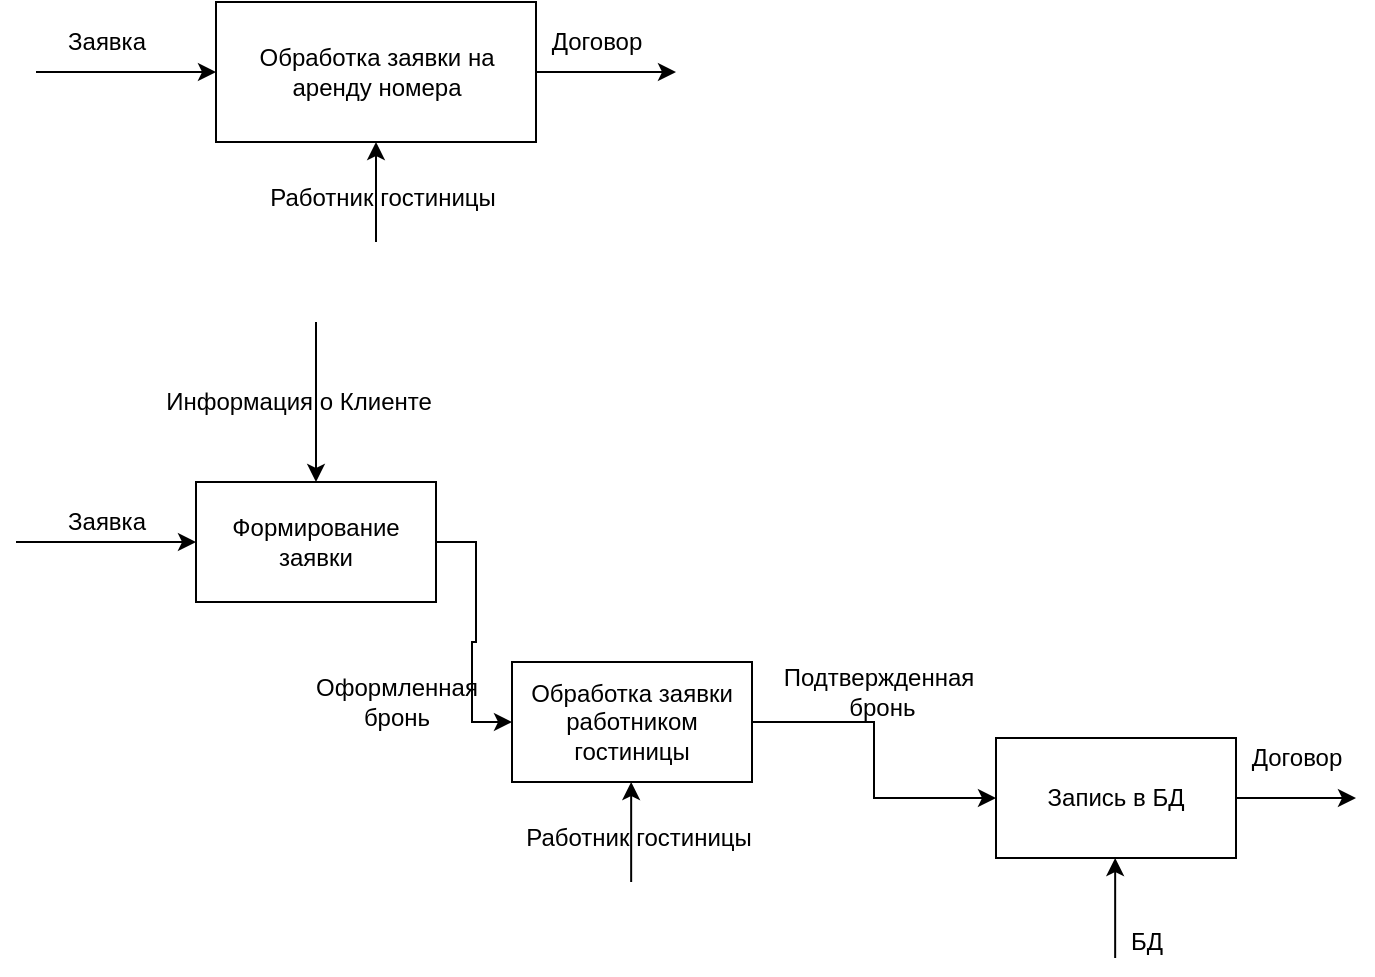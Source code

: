 <mxfile version="17.4.5" type="device"><diagram id="ntTL7lp1dyfjvT-Ewe8P" name="Page-1"><mxGraphModel dx="1185" dy="643" grid="1" gridSize="10" guides="1" tooltips="1" connect="1" arrows="1" fold="1" page="1" pageScale="1" pageWidth="827" pageHeight="1169" math="0" shadow="0"><root><mxCell id="0"/><mxCell id="1" parent="0"/><mxCell id="ncJrzx9rf1GdpDvX1JZl-7" style="edgeStyle=orthogonalEdgeStyle;rounded=0;orthogonalLoop=1;jettySize=auto;html=1;" edge="1" parent="1" source="ncJrzx9rf1GdpDvX1JZl-3"><mxGeometry relative="1" as="geometry"><mxPoint x="460" y="175.0" as="targetPoint"/></mxGeometry></mxCell><mxCell id="ncJrzx9rf1GdpDvX1JZl-3" value="Обработка заявки на &lt;br&gt;аренду номера" style="html=1;strokeColor=#000000;" vertex="1" parent="1"><mxGeometry x="230" y="140" width="160" height="70" as="geometry"/></mxCell><mxCell id="ncJrzx9rf1GdpDvX1JZl-5" value="" style="endArrow=classic;html=1;rounded=0;entryX=0;entryY=0.5;entryDx=0;entryDy=0;" edge="1" parent="1" target="ncJrzx9rf1GdpDvX1JZl-3"><mxGeometry width="50" height="50" relative="1" as="geometry"><mxPoint x="140" y="175" as="sourcePoint"/><mxPoint x="150" y="160" as="targetPoint"/></mxGeometry></mxCell><mxCell id="ncJrzx9rf1GdpDvX1JZl-6" value="Заявка" style="text;html=1;align=center;verticalAlign=middle;resizable=0;points=[];autosize=1;strokeColor=none;fillColor=none;" vertex="1" parent="1"><mxGeometry x="150" y="150" width="50" height="20" as="geometry"/></mxCell><mxCell id="ncJrzx9rf1GdpDvX1JZl-8" value="Договор" style="text;html=1;align=center;verticalAlign=middle;resizable=0;points=[];autosize=1;strokeColor=none;fillColor=none;" vertex="1" parent="1"><mxGeometry x="390" y="150" width="60" height="20" as="geometry"/></mxCell><mxCell id="ncJrzx9rf1GdpDvX1JZl-9" value="" style="endArrow=classic;html=1;rounded=0;entryX=0.5;entryY=1;entryDx=0;entryDy=0;" edge="1" parent="1" target="ncJrzx9rf1GdpDvX1JZl-3"><mxGeometry width="50" height="50" relative="1" as="geometry"><mxPoint x="310" y="260" as="sourcePoint"/><mxPoint x="340" y="240" as="targetPoint"/></mxGeometry></mxCell><mxCell id="ncJrzx9rf1GdpDvX1JZl-10" value="Работник гостиницы" style="text;html=1;align=center;verticalAlign=middle;resizable=0;points=[];autosize=1;strokeColor=none;fillColor=none;" vertex="1" parent="1"><mxGeometry x="248" y="228" width="130" height="20" as="geometry"/></mxCell><mxCell id="ncJrzx9rf1GdpDvX1JZl-17" style="edgeStyle=orthogonalEdgeStyle;rounded=0;orthogonalLoop=1;jettySize=auto;html=1;entryX=0;entryY=0.5;entryDx=0;entryDy=0;" edge="1" parent="1" source="ncJrzx9rf1GdpDvX1JZl-11" target="ncJrzx9rf1GdpDvX1JZl-16"><mxGeometry relative="1" as="geometry"/></mxCell><mxCell id="ncJrzx9rf1GdpDvX1JZl-11" value="Формирование&lt;br&gt;заявки" style="rounded=0;whiteSpace=wrap;html=1;strokeColor=#000000;" vertex="1" parent="1"><mxGeometry x="220" y="380" width="120" height="60" as="geometry"/></mxCell><mxCell id="ncJrzx9rf1GdpDvX1JZl-12" value="Заявка" style="text;html=1;align=center;verticalAlign=middle;resizable=0;points=[];autosize=1;strokeColor=none;fillColor=none;" vertex="1" parent="1"><mxGeometry x="150" y="390" width="50" height="20" as="geometry"/></mxCell><mxCell id="ncJrzx9rf1GdpDvX1JZl-13" value="" style="endArrow=classic;html=1;rounded=0;entryX=0;entryY=0.5;entryDx=0;entryDy=0;" edge="1" parent="1"><mxGeometry width="50" height="50" relative="1" as="geometry"><mxPoint x="130" y="410" as="sourcePoint"/><mxPoint x="220" y="410" as="targetPoint"/></mxGeometry></mxCell><mxCell id="ncJrzx9rf1GdpDvX1JZl-14" value="Информация о Клиенте" style="text;html=1;align=center;verticalAlign=middle;resizable=0;points=[];autosize=1;strokeColor=none;fillColor=none;" vertex="1" parent="1"><mxGeometry x="196" y="330" width="150" height="20" as="geometry"/></mxCell><mxCell id="ncJrzx9rf1GdpDvX1JZl-15" value="" style="endArrow=classic;html=1;rounded=0;entryX=0.5;entryY=0;entryDx=0;entryDy=0;" edge="1" parent="1" target="ncJrzx9rf1GdpDvX1JZl-11"><mxGeometry width="50" height="50" relative="1" as="geometry"><mxPoint x="280" y="300" as="sourcePoint"/><mxPoint x="410" y="310" as="targetPoint"/></mxGeometry></mxCell><mxCell id="ncJrzx9rf1GdpDvX1JZl-22" style="edgeStyle=orthogonalEdgeStyle;rounded=0;orthogonalLoop=1;jettySize=auto;html=1;entryX=0;entryY=0.5;entryDx=0;entryDy=0;" edge="1" parent="1" source="ncJrzx9rf1GdpDvX1JZl-16" target="ncJrzx9rf1GdpDvX1JZl-21"><mxGeometry relative="1" as="geometry"/></mxCell><mxCell id="ncJrzx9rf1GdpDvX1JZl-16" value="Обработка заявки&lt;br&gt;работником гостиницы" style="rounded=0;whiteSpace=wrap;html=1;strokeColor=#000000;" vertex="1" parent="1"><mxGeometry x="378" y="470" width="120" height="60" as="geometry"/></mxCell><mxCell id="ncJrzx9rf1GdpDvX1JZl-18" value="Оформленная &lt;br&gt;бронь" style="text;html=1;align=center;verticalAlign=middle;resizable=0;points=[];autosize=1;strokeColor=none;fillColor=none;" vertex="1" parent="1"><mxGeometry x="270" y="475" width="100" height="30" as="geometry"/></mxCell><mxCell id="ncJrzx9rf1GdpDvX1JZl-19" value="Работник гостиницы" style="text;html=1;align=center;verticalAlign=middle;resizable=0;points=[];autosize=1;strokeColor=none;fillColor=none;" vertex="1" parent="1"><mxGeometry x="376" y="548" width="130" height="20" as="geometry"/></mxCell><mxCell id="ncJrzx9rf1GdpDvX1JZl-20" value="" style="endArrow=classic;html=1;rounded=0;entryX=0.5;entryY=1;entryDx=0;entryDy=0;" edge="1" parent="1"><mxGeometry width="50" height="50" relative="1" as="geometry"><mxPoint x="437.58" y="580" as="sourcePoint"/><mxPoint x="437.58" y="530" as="targetPoint"/></mxGeometry></mxCell><mxCell id="ncJrzx9rf1GdpDvX1JZl-21" value="Запись в БД" style="rounded=0;whiteSpace=wrap;html=1;strokeColor=#000000;" vertex="1" parent="1"><mxGeometry x="620" y="508" width="120" height="60" as="geometry"/></mxCell><mxCell id="ncJrzx9rf1GdpDvX1JZl-23" value="Подтвержденная&lt;br&gt;&amp;nbsp;бронь" style="text;html=1;align=center;verticalAlign=middle;resizable=0;points=[];autosize=1;strokeColor=none;fillColor=none;" vertex="1" parent="1"><mxGeometry x="506" y="470" width="110" height="30" as="geometry"/></mxCell><mxCell id="ncJrzx9rf1GdpDvX1JZl-24" value="" style="endArrow=classic;html=1;rounded=0;entryX=0.5;entryY=1;entryDx=0;entryDy=0;" edge="1" parent="1"><mxGeometry width="50" height="50" relative="1" as="geometry"><mxPoint x="679.58" y="618" as="sourcePoint"/><mxPoint x="679.58" y="568" as="targetPoint"/></mxGeometry></mxCell><mxCell id="ncJrzx9rf1GdpDvX1JZl-25" value="БД" style="text;html=1;align=center;verticalAlign=middle;resizable=0;points=[];autosize=1;strokeColor=none;fillColor=none;" vertex="1" parent="1"><mxGeometry x="680" y="600" width="30" height="20" as="geometry"/></mxCell><mxCell id="ncJrzx9rf1GdpDvX1JZl-26" value="" style="endArrow=classic;html=1;rounded=0;exitX=1;exitY=0.5;exitDx=0;exitDy=0;" edge="1" parent="1" source="ncJrzx9rf1GdpDvX1JZl-21"><mxGeometry width="50" height="50" relative="1" as="geometry"><mxPoint x="770" y="570" as="sourcePoint"/><mxPoint x="800" y="538" as="targetPoint"/></mxGeometry></mxCell><mxCell id="ncJrzx9rf1GdpDvX1JZl-27" value="Договор" style="text;html=1;align=center;verticalAlign=middle;resizable=0;points=[];autosize=1;strokeColor=none;fillColor=none;" vertex="1" parent="1"><mxGeometry x="740" y="508" width="60" height="20" as="geometry"/></mxCell></root></mxGraphModel></diagram></mxfile>